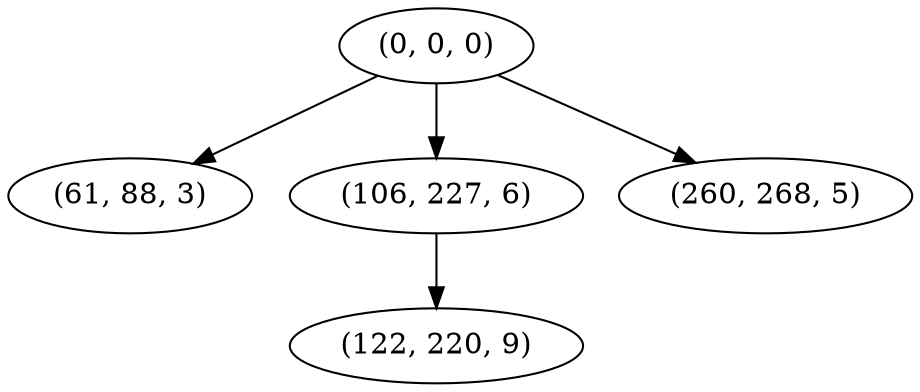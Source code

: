 digraph tree {
    "(0, 0, 0)";
    "(61, 88, 3)";
    "(106, 227, 6)";
    "(122, 220, 9)";
    "(260, 268, 5)";
    "(0, 0, 0)" -> "(61, 88, 3)";
    "(0, 0, 0)" -> "(106, 227, 6)";
    "(0, 0, 0)" -> "(260, 268, 5)";
    "(106, 227, 6)" -> "(122, 220, 9)";
}
